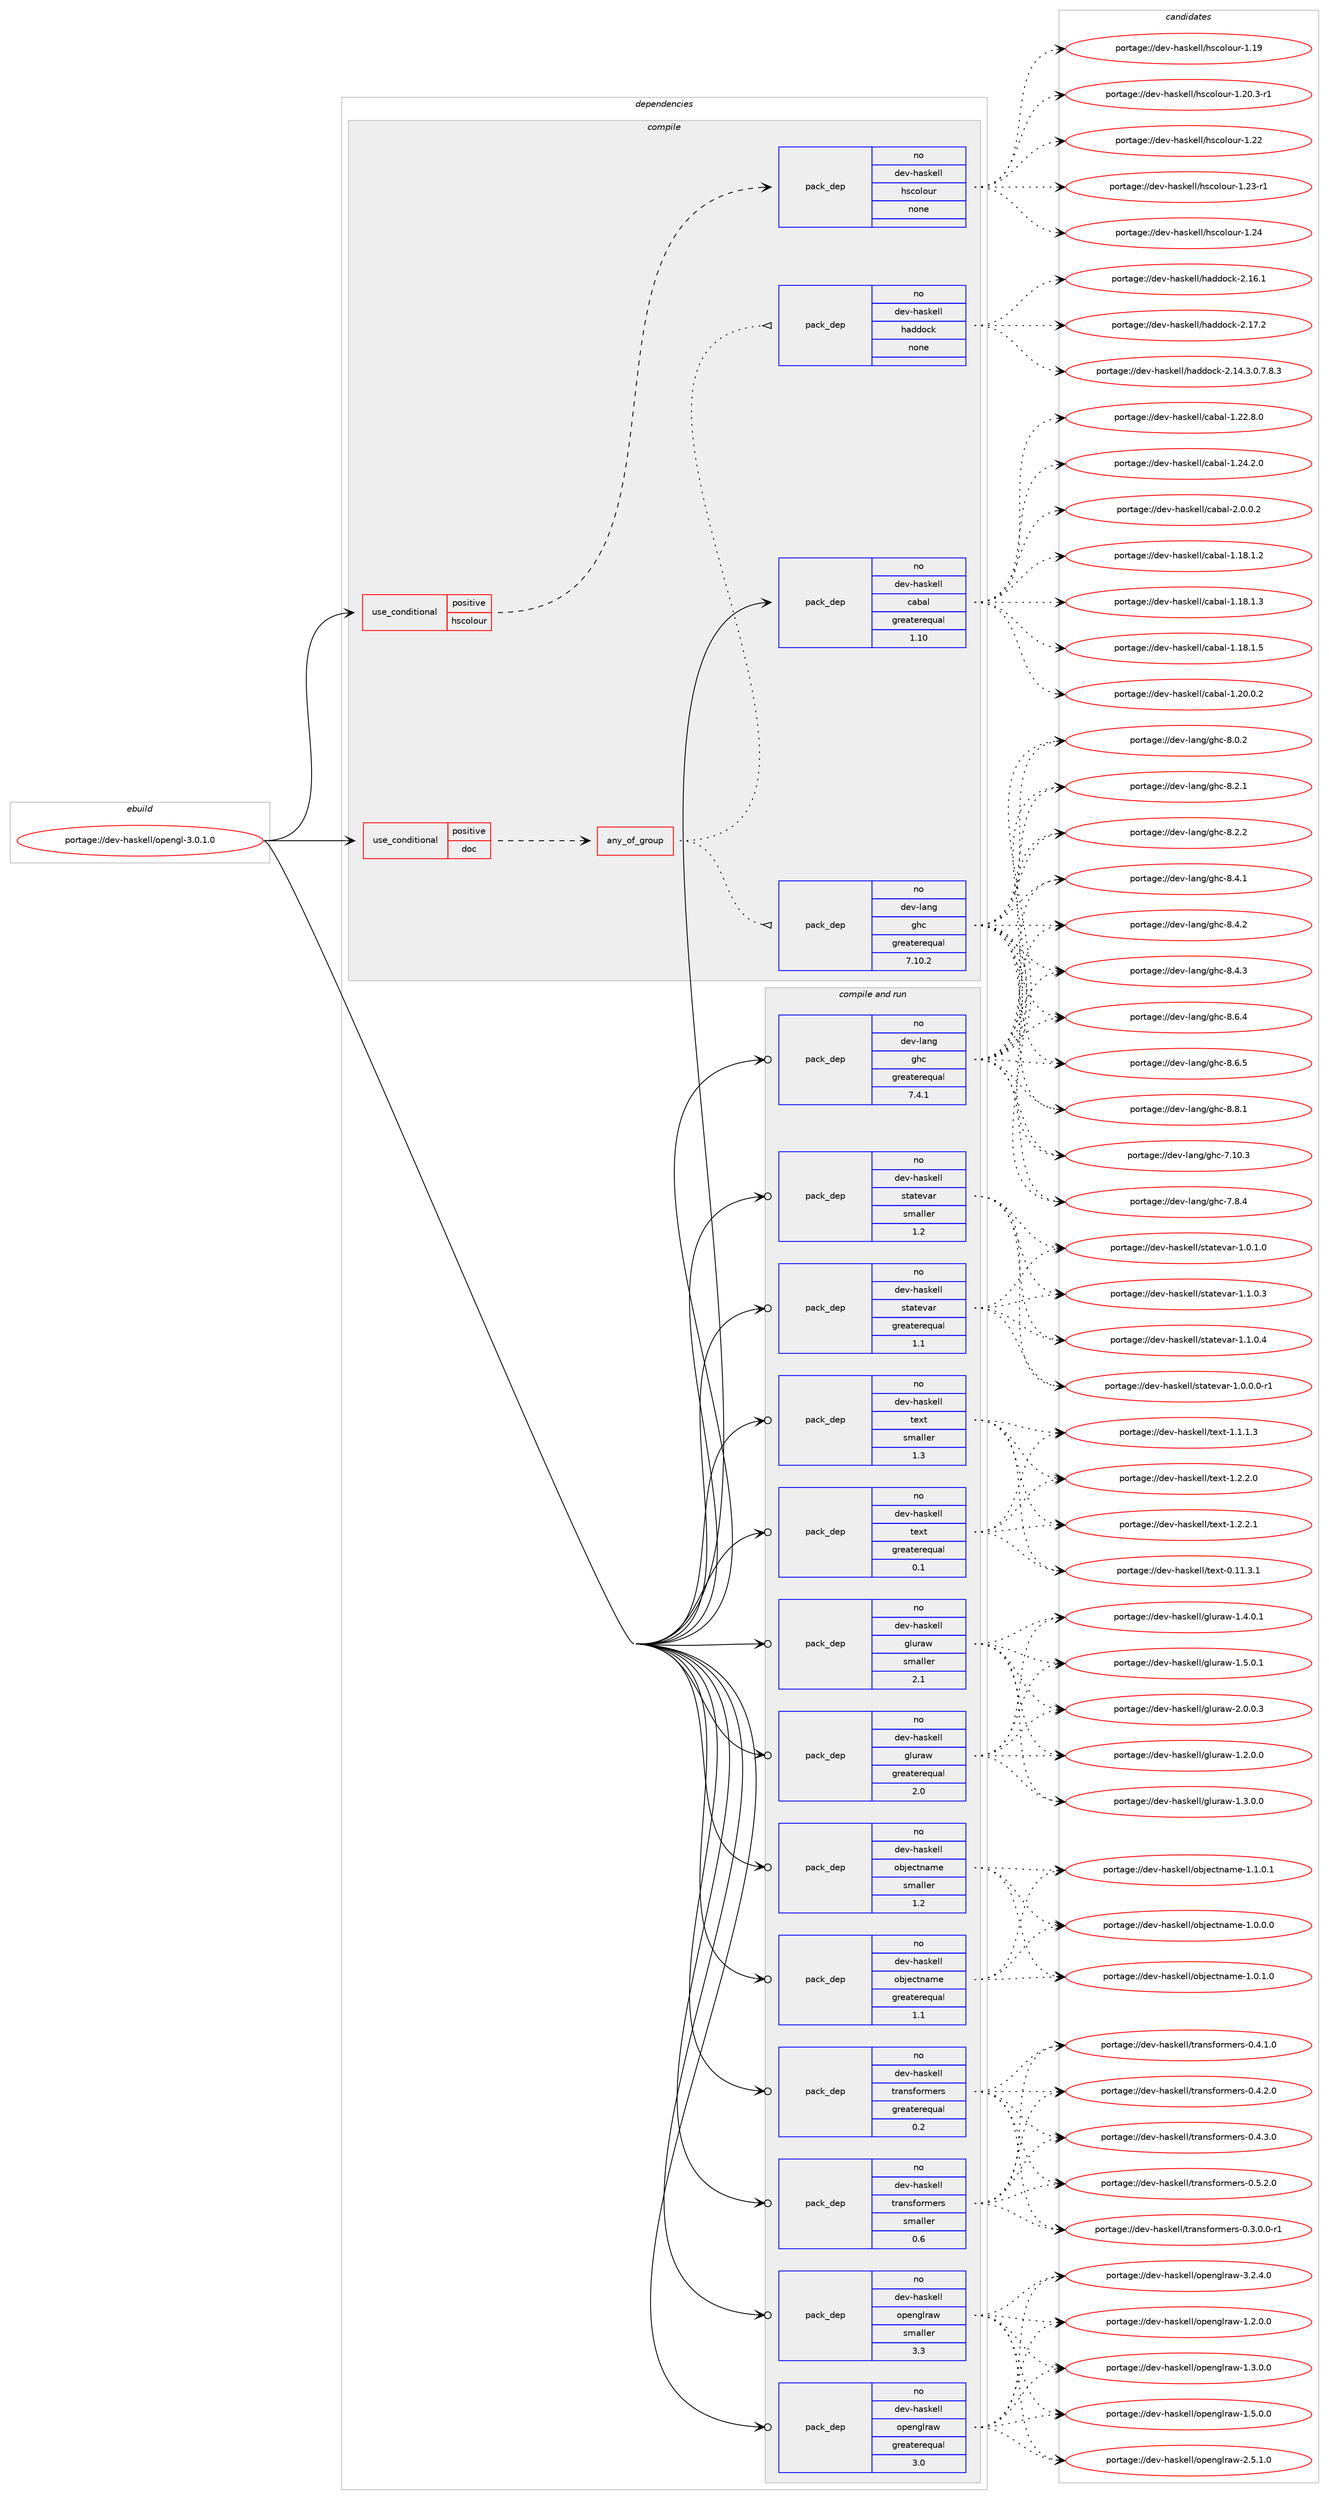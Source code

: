 digraph prolog {

# *************
# Graph options
# *************

newrank=true;
concentrate=true;
compound=true;
graph [rankdir=LR,fontname=Helvetica,fontsize=10,ranksep=1.5];#, ranksep=2.5, nodesep=0.2];
edge  [arrowhead=vee];
node  [fontname=Helvetica,fontsize=10];

# **********
# The ebuild
# **********

subgraph cluster_leftcol {
color=gray;
rank=same;
label=<<i>ebuild</i>>;
id [label="portage://dev-haskell/opengl-3.0.1.0", color=red, width=4, href="../dev-haskell/opengl-3.0.1.0.svg"];
}

# ****************
# The dependencies
# ****************

subgraph cluster_midcol {
color=gray;
label=<<i>dependencies</i>>;
subgraph cluster_compile {
fillcolor="#eeeeee";
style=filled;
label=<<i>compile</i>>;
subgraph cond16410 {
dependency75723 [label=<<TABLE BORDER="0" CELLBORDER="1" CELLSPACING="0" CELLPADDING="4"><TR><TD ROWSPAN="3" CELLPADDING="10">use_conditional</TD></TR><TR><TD>positive</TD></TR><TR><TD>doc</TD></TR></TABLE>>, shape=none, color=red];
subgraph any2108 {
dependency75724 [label=<<TABLE BORDER="0" CELLBORDER="1" CELLSPACING="0" CELLPADDING="4"><TR><TD CELLPADDING="10">any_of_group</TD></TR></TABLE>>, shape=none, color=red];subgraph pack57148 {
dependency75725 [label=<<TABLE BORDER="0" CELLBORDER="1" CELLSPACING="0" CELLPADDING="4" WIDTH="220"><TR><TD ROWSPAN="6" CELLPADDING="30">pack_dep</TD></TR><TR><TD WIDTH="110">no</TD></TR><TR><TD>dev-haskell</TD></TR><TR><TD>haddock</TD></TR><TR><TD>none</TD></TR><TR><TD></TD></TR></TABLE>>, shape=none, color=blue];
}
dependency75724:e -> dependency75725:w [weight=20,style="dotted",arrowhead="oinv"];
subgraph pack57149 {
dependency75726 [label=<<TABLE BORDER="0" CELLBORDER="1" CELLSPACING="0" CELLPADDING="4" WIDTH="220"><TR><TD ROWSPAN="6" CELLPADDING="30">pack_dep</TD></TR><TR><TD WIDTH="110">no</TD></TR><TR><TD>dev-lang</TD></TR><TR><TD>ghc</TD></TR><TR><TD>greaterequal</TD></TR><TR><TD>7.10.2</TD></TR></TABLE>>, shape=none, color=blue];
}
dependency75724:e -> dependency75726:w [weight=20,style="dotted",arrowhead="oinv"];
}
dependency75723:e -> dependency75724:w [weight=20,style="dashed",arrowhead="vee"];
}
id:e -> dependency75723:w [weight=20,style="solid",arrowhead="vee"];
subgraph cond16411 {
dependency75727 [label=<<TABLE BORDER="0" CELLBORDER="1" CELLSPACING="0" CELLPADDING="4"><TR><TD ROWSPAN="3" CELLPADDING="10">use_conditional</TD></TR><TR><TD>positive</TD></TR><TR><TD>hscolour</TD></TR></TABLE>>, shape=none, color=red];
subgraph pack57150 {
dependency75728 [label=<<TABLE BORDER="0" CELLBORDER="1" CELLSPACING="0" CELLPADDING="4" WIDTH="220"><TR><TD ROWSPAN="6" CELLPADDING="30">pack_dep</TD></TR><TR><TD WIDTH="110">no</TD></TR><TR><TD>dev-haskell</TD></TR><TR><TD>hscolour</TD></TR><TR><TD>none</TD></TR><TR><TD></TD></TR></TABLE>>, shape=none, color=blue];
}
dependency75727:e -> dependency75728:w [weight=20,style="dashed",arrowhead="vee"];
}
id:e -> dependency75727:w [weight=20,style="solid",arrowhead="vee"];
subgraph pack57151 {
dependency75729 [label=<<TABLE BORDER="0" CELLBORDER="1" CELLSPACING="0" CELLPADDING="4" WIDTH="220"><TR><TD ROWSPAN="6" CELLPADDING="30">pack_dep</TD></TR><TR><TD WIDTH="110">no</TD></TR><TR><TD>dev-haskell</TD></TR><TR><TD>cabal</TD></TR><TR><TD>greaterequal</TD></TR><TR><TD>1.10</TD></TR></TABLE>>, shape=none, color=blue];
}
id:e -> dependency75729:w [weight=20,style="solid",arrowhead="vee"];
}
subgraph cluster_compileandrun {
fillcolor="#eeeeee";
style=filled;
label=<<i>compile and run</i>>;
subgraph pack57152 {
dependency75730 [label=<<TABLE BORDER="0" CELLBORDER="1" CELLSPACING="0" CELLPADDING="4" WIDTH="220"><TR><TD ROWSPAN="6" CELLPADDING="30">pack_dep</TD></TR><TR><TD WIDTH="110">no</TD></TR><TR><TD>dev-haskell</TD></TR><TR><TD>gluraw</TD></TR><TR><TD>greaterequal</TD></TR><TR><TD>2.0</TD></TR></TABLE>>, shape=none, color=blue];
}
id:e -> dependency75730:w [weight=20,style="solid",arrowhead="odotvee"];
subgraph pack57153 {
dependency75731 [label=<<TABLE BORDER="0" CELLBORDER="1" CELLSPACING="0" CELLPADDING="4" WIDTH="220"><TR><TD ROWSPAN="6" CELLPADDING="30">pack_dep</TD></TR><TR><TD WIDTH="110">no</TD></TR><TR><TD>dev-haskell</TD></TR><TR><TD>gluraw</TD></TR><TR><TD>smaller</TD></TR><TR><TD>2.1</TD></TR></TABLE>>, shape=none, color=blue];
}
id:e -> dependency75731:w [weight=20,style="solid",arrowhead="odotvee"];
subgraph pack57154 {
dependency75732 [label=<<TABLE BORDER="0" CELLBORDER="1" CELLSPACING="0" CELLPADDING="4" WIDTH="220"><TR><TD ROWSPAN="6" CELLPADDING="30">pack_dep</TD></TR><TR><TD WIDTH="110">no</TD></TR><TR><TD>dev-haskell</TD></TR><TR><TD>objectname</TD></TR><TR><TD>greaterequal</TD></TR><TR><TD>1.1</TD></TR></TABLE>>, shape=none, color=blue];
}
id:e -> dependency75732:w [weight=20,style="solid",arrowhead="odotvee"];
subgraph pack57155 {
dependency75733 [label=<<TABLE BORDER="0" CELLBORDER="1" CELLSPACING="0" CELLPADDING="4" WIDTH="220"><TR><TD ROWSPAN="6" CELLPADDING="30">pack_dep</TD></TR><TR><TD WIDTH="110">no</TD></TR><TR><TD>dev-haskell</TD></TR><TR><TD>objectname</TD></TR><TR><TD>smaller</TD></TR><TR><TD>1.2</TD></TR></TABLE>>, shape=none, color=blue];
}
id:e -> dependency75733:w [weight=20,style="solid",arrowhead="odotvee"];
subgraph pack57156 {
dependency75734 [label=<<TABLE BORDER="0" CELLBORDER="1" CELLSPACING="0" CELLPADDING="4" WIDTH="220"><TR><TD ROWSPAN="6" CELLPADDING="30">pack_dep</TD></TR><TR><TD WIDTH="110">no</TD></TR><TR><TD>dev-haskell</TD></TR><TR><TD>openglraw</TD></TR><TR><TD>greaterequal</TD></TR><TR><TD>3.0</TD></TR></TABLE>>, shape=none, color=blue];
}
id:e -> dependency75734:w [weight=20,style="solid",arrowhead="odotvee"];
subgraph pack57157 {
dependency75735 [label=<<TABLE BORDER="0" CELLBORDER="1" CELLSPACING="0" CELLPADDING="4" WIDTH="220"><TR><TD ROWSPAN="6" CELLPADDING="30">pack_dep</TD></TR><TR><TD WIDTH="110">no</TD></TR><TR><TD>dev-haskell</TD></TR><TR><TD>openglraw</TD></TR><TR><TD>smaller</TD></TR><TR><TD>3.3</TD></TR></TABLE>>, shape=none, color=blue];
}
id:e -> dependency75735:w [weight=20,style="solid",arrowhead="odotvee"];
subgraph pack57158 {
dependency75736 [label=<<TABLE BORDER="0" CELLBORDER="1" CELLSPACING="0" CELLPADDING="4" WIDTH="220"><TR><TD ROWSPAN="6" CELLPADDING="30">pack_dep</TD></TR><TR><TD WIDTH="110">no</TD></TR><TR><TD>dev-haskell</TD></TR><TR><TD>statevar</TD></TR><TR><TD>greaterequal</TD></TR><TR><TD>1.1</TD></TR></TABLE>>, shape=none, color=blue];
}
id:e -> dependency75736:w [weight=20,style="solid",arrowhead="odotvee"];
subgraph pack57159 {
dependency75737 [label=<<TABLE BORDER="0" CELLBORDER="1" CELLSPACING="0" CELLPADDING="4" WIDTH="220"><TR><TD ROWSPAN="6" CELLPADDING="30">pack_dep</TD></TR><TR><TD WIDTH="110">no</TD></TR><TR><TD>dev-haskell</TD></TR><TR><TD>statevar</TD></TR><TR><TD>smaller</TD></TR><TR><TD>1.2</TD></TR></TABLE>>, shape=none, color=blue];
}
id:e -> dependency75737:w [weight=20,style="solid",arrowhead="odotvee"];
subgraph pack57160 {
dependency75738 [label=<<TABLE BORDER="0" CELLBORDER="1" CELLSPACING="0" CELLPADDING="4" WIDTH="220"><TR><TD ROWSPAN="6" CELLPADDING="30">pack_dep</TD></TR><TR><TD WIDTH="110">no</TD></TR><TR><TD>dev-haskell</TD></TR><TR><TD>text</TD></TR><TR><TD>greaterequal</TD></TR><TR><TD>0.1</TD></TR></TABLE>>, shape=none, color=blue];
}
id:e -> dependency75738:w [weight=20,style="solid",arrowhead="odotvee"];
subgraph pack57161 {
dependency75739 [label=<<TABLE BORDER="0" CELLBORDER="1" CELLSPACING="0" CELLPADDING="4" WIDTH="220"><TR><TD ROWSPAN="6" CELLPADDING="30">pack_dep</TD></TR><TR><TD WIDTH="110">no</TD></TR><TR><TD>dev-haskell</TD></TR><TR><TD>text</TD></TR><TR><TD>smaller</TD></TR><TR><TD>1.3</TD></TR></TABLE>>, shape=none, color=blue];
}
id:e -> dependency75739:w [weight=20,style="solid",arrowhead="odotvee"];
subgraph pack57162 {
dependency75740 [label=<<TABLE BORDER="0" CELLBORDER="1" CELLSPACING="0" CELLPADDING="4" WIDTH="220"><TR><TD ROWSPAN="6" CELLPADDING="30">pack_dep</TD></TR><TR><TD WIDTH="110">no</TD></TR><TR><TD>dev-haskell</TD></TR><TR><TD>transformers</TD></TR><TR><TD>greaterequal</TD></TR><TR><TD>0.2</TD></TR></TABLE>>, shape=none, color=blue];
}
id:e -> dependency75740:w [weight=20,style="solid",arrowhead="odotvee"];
subgraph pack57163 {
dependency75741 [label=<<TABLE BORDER="0" CELLBORDER="1" CELLSPACING="0" CELLPADDING="4" WIDTH="220"><TR><TD ROWSPAN="6" CELLPADDING="30">pack_dep</TD></TR><TR><TD WIDTH="110">no</TD></TR><TR><TD>dev-haskell</TD></TR><TR><TD>transformers</TD></TR><TR><TD>smaller</TD></TR><TR><TD>0.6</TD></TR></TABLE>>, shape=none, color=blue];
}
id:e -> dependency75741:w [weight=20,style="solid",arrowhead="odotvee"];
subgraph pack57164 {
dependency75742 [label=<<TABLE BORDER="0" CELLBORDER="1" CELLSPACING="0" CELLPADDING="4" WIDTH="220"><TR><TD ROWSPAN="6" CELLPADDING="30">pack_dep</TD></TR><TR><TD WIDTH="110">no</TD></TR><TR><TD>dev-lang</TD></TR><TR><TD>ghc</TD></TR><TR><TD>greaterequal</TD></TR><TR><TD>7.4.1</TD></TR></TABLE>>, shape=none, color=blue];
}
id:e -> dependency75742:w [weight=20,style="solid",arrowhead="odotvee"];
}
subgraph cluster_run {
fillcolor="#eeeeee";
style=filled;
label=<<i>run</i>>;
}
}

# **************
# The candidates
# **************

subgraph cluster_choices {
rank=same;
color=gray;
label=<<i>candidates</i>>;

subgraph choice57148 {
color=black;
nodesep=1;
choiceportage1001011184510497115107101108108471049710010011199107455046495246514648465546564651 [label="portage://dev-haskell/haddock-2.14.3.0.7.8.3", color=red, width=4,href="../dev-haskell/haddock-2.14.3.0.7.8.3.svg"];
choiceportage100101118451049711510710110810847104971001001119910745504649544649 [label="portage://dev-haskell/haddock-2.16.1", color=red, width=4,href="../dev-haskell/haddock-2.16.1.svg"];
choiceportage100101118451049711510710110810847104971001001119910745504649554650 [label="portage://dev-haskell/haddock-2.17.2", color=red, width=4,href="../dev-haskell/haddock-2.17.2.svg"];
dependency75725:e -> choiceportage1001011184510497115107101108108471049710010011199107455046495246514648465546564651:w [style=dotted,weight="100"];
dependency75725:e -> choiceportage100101118451049711510710110810847104971001001119910745504649544649:w [style=dotted,weight="100"];
dependency75725:e -> choiceportage100101118451049711510710110810847104971001001119910745504649554650:w [style=dotted,weight="100"];
}
subgraph choice57149 {
color=black;
nodesep=1;
choiceportage1001011184510897110103471031049945554649484651 [label="portage://dev-lang/ghc-7.10.3", color=red, width=4,href="../dev-lang/ghc-7.10.3.svg"];
choiceportage10010111845108971101034710310499455546564652 [label="portage://dev-lang/ghc-7.8.4", color=red, width=4,href="../dev-lang/ghc-7.8.4.svg"];
choiceportage10010111845108971101034710310499455646484650 [label="portage://dev-lang/ghc-8.0.2", color=red, width=4,href="../dev-lang/ghc-8.0.2.svg"];
choiceportage10010111845108971101034710310499455646504649 [label="portage://dev-lang/ghc-8.2.1", color=red, width=4,href="../dev-lang/ghc-8.2.1.svg"];
choiceportage10010111845108971101034710310499455646504650 [label="portage://dev-lang/ghc-8.2.2", color=red, width=4,href="../dev-lang/ghc-8.2.2.svg"];
choiceportage10010111845108971101034710310499455646524649 [label="portage://dev-lang/ghc-8.4.1", color=red, width=4,href="../dev-lang/ghc-8.4.1.svg"];
choiceportage10010111845108971101034710310499455646524650 [label="portage://dev-lang/ghc-8.4.2", color=red, width=4,href="../dev-lang/ghc-8.4.2.svg"];
choiceportage10010111845108971101034710310499455646524651 [label="portage://dev-lang/ghc-8.4.3", color=red, width=4,href="../dev-lang/ghc-8.4.3.svg"];
choiceportage10010111845108971101034710310499455646544652 [label="portage://dev-lang/ghc-8.6.4", color=red, width=4,href="../dev-lang/ghc-8.6.4.svg"];
choiceportage10010111845108971101034710310499455646544653 [label="portage://dev-lang/ghc-8.6.5", color=red, width=4,href="../dev-lang/ghc-8.6.5.svg"];
choiceportage10010111845108971101034710310499455646564649 [label="portage://dev-lang/ghc-8.8.1", color=red, width=4,href="../dev-lang/ghc-8.8.1.svg"];
dependency75726:e -> choiceportage1001011184510897110103471031049945554649484651:w [style=dotted,weight="100"];
dependency75726:e -> choiceportage10010111845108971101034710310499455546564652:w [style=dotted,weight="100"];
dependency75726:e -> choiceportage10010111845108971101034710310499455646484650:w [style=dotted,weight="100"];
dependency75726:e -> choiceportage10010111845108971101034710310499455646504649:w [style=dotted,weight="100"];
dependency75726:e -> choiceportage10010111845108971101034710310499455646504650:w [style=dotted,weight="100"];
dependency75726:e -> choiceportage10010111845108971101034710310499455646524649:w [style=dotted,weight="100"];
dependency75726:e -> choiceportage10010111845108971101034710310499455646524650:w [style=dotted,weight="100"];
dependency75726:e -> choiceportage10010111845108971101034710310499455646524651:w [style=dotted,weight="100"];
dependency75726:e -> choiceportage10010111845108971101034710310499455646544652:w [style=dotted,weight="100"];
dependency75726:e -> choiceportage10010111845108971101034710310499455646544653:w [style=dotted,weight="100"];
dependency75726:e -> choiceportage10010111845108971101034710310499455646564649:w [style=dotted,weight="100"];
}
subgraph choice57150 {
color=black;
nodesep=1;
choiceportage100101118451049711510710110810847104115991111081111171144549464957 [label="portage://dev-haskell/hscolour-1.19", color=red, width=4,href="../dev-haskell/hscolour-1.19.svg"];
choiceportage10010111845104971151071011081084710411599111108111117114454946504846514511449 [label="portage://dev-haskell/hscolour-1.20.3-r1", color=red, width=4,href="../dev-haskell/hscolour-1.20.3-r1.svg"];
choiceportage100101118451049711510710110810847104115991111081111171144549465050 [label="portage://dev-haskell/hscolour-1.22", color=red, width=4,href="../dev-haskell/hscolour-1.22.svg"];
choiceportage1001011184510497115107101108108471041159911110811111711445494650514511449 [label="portage://dev-haskell/hscolour-1.23-r1", color=red, width=4,href="../dev-haskell/hscolour-1.23-r1.svg"];
choiceportage100101118451049711510710110810847104115991111081111171144549465052 [label="portage://dev-haskell/hscolour-1.24", color=red, width=4,href="../dev-haskell/hscolour-1.24.svg"];
dependency75728:e -> choiceportage100101118451049711510710110810847104115991111081111171144549464957:w [style=dotted,weight="100"];
dependency75728:e -> choiceportage10010111845104971151071011081084710411599111108111117114454946504846514511449:w [style=dotted,weight="100"];
dependency75728:e -> choiceportage100101118451049711510710110810847104115991111081111171144549465050:w [style=dotted,weight="100"];
dependency75728:e -> choiceportage1001011184510497115107101108108471041159911110811111711445494650514511449:w [style=dotted,weight="100"];
dependency75728:e -> choiceportage100101118451049711510710110810847104115991111081111171144549465052:w [style=dotted,weight="100"];
}
subgraph choice57151 {
color=black;
nodesep=1;
choiceportage10010111845104971151071011081084799979897108454946495646494650 [label="portage://dev-haskell/cabal-1.18.1.2", color=red, width=4,href="../dev-haskell/cabal-1.18.1.2.svg"];
choiceportage10010111845104971151071011081084799979897108454946495646494651 [label="portage://dev-haskell/cabal-1.18.1.3", color=red, width=4,href="../dev-haskell/cabal-1.18.1.3.svg"];
choiceportage10010111845104971151071011081084799979897108454946495646494653 [label="portage://dev-haskell/cabal-1.18.1.5", color=red, width=4,href="../dev-haskell/cabal-1.18.1.5.svg"];
choiceportage10010111845104971151071011081084799979897108454946504846484650 [label="portage://dev-haskell/cabal-1.20.0.2", color=red, width=4,href="../dev-haskell/cabal-1.20.0.2.svg"];
choiceportage10010111845104971151071011081084799979897108454946505046564648 [label="portage://dev-haskell/cabal-1.22.8.0", color=red, width=4,href="../dev-haskell/cabal-1.22.8.0.svg"];
choiceportage10010111845104971151071011081084799979897108454946505246504648 [label="portage://dev-haskell/cabal-1.24.2.0", color=red, width=4,href="../dev-haskell/cabal-1.24.2.0.svg"];
choiceportage100101118451049711510710110810847999798971084550464846484650 [label="portage://dev-haskell/cabal-2.0.0.2", color=red, width=4,href="../dev-haskell/cabal-2.0.0.2.svg"];
dependency75729:e -> choiceportage10010111845104971151071011081084799979897108454946495646494650:w [style=dotted,weight="100"];
dependency75729:e -> choiceportage10010111845104971151071011081084799979897108454946495646494651:w [style=dotted,weight="100"];
dependency75729:e -> choiceportage10010111845104971151071011081084799979897108454946495646494653:w [style=dotted,weight="100"];
dependency75729:e -> choiceportage10010111845104971151071011081084799979897108454946504846484650:w [style=dotted,weight="100"];
dependency75729:e -> choiceportage10010111845104971151071011081084799979897108454946505046564648:w [style=dotted,weight="100"];
dependency75729:e -> choiceportage10010111845104971151071011081084799979897108454946505246504648:w [style=dotted,weight="100"];
dependency75729:e -> choiceportage100101118451049711510710110810847999798971084550464846484650:w [style=dotted,weight="100"];
}
subgraph choice57152 {
color=black;
nodesep=1;
choiceportage100101118451049711510710110810847103108117114971194549465046484648 [label="portage://dev-haskell/gluraw-1.2.0.0", color=red, width=4,href="../dev-haskell/gluraw-1.2.0.0.svg"];
choiceportage100101118451049711510710110810847103108117114971194549465146484648 [label="portage://dev-haskell/gluraw-1.3.0.0", color=red, width=4,href="../dev-haskell/gluraw-1.3.0.0.svg"];
choiceportage100101118451049711510710110810847103108117114971194549465246484649 [label="portage://dev-haskell/gluraw-1.4.0.1", color=red, width=4,href="../dev-haskell/gluraw-1.4.0.1.svg"];
choiceportage100101118451049711510710110810847103108117114971194549465346484649 [label="portage://dev-haskell/gluraw-1.5.0.1", color=red, width=4,href="../dev-haskell/gluraw-1.5.0.1.svg"];
choiceportage100101118451049711510710110810847103108117114971194550464846484651 [label="portage://dev-haskell/gluraw-2.0.0.3", color=red, width=4,href="../dev-haskell/gluraw-2.0.0.3.svg"];
dependency75730:e -> choiceportage100101118451049711510710110810847103108117114971194549465046484648:w [style=dotted,weight="100"];
dependency75730:e -> choiceportage100101118451049711510710110810847103108117114971194549465146484648:w [style=dotted,weight="100"];
dependency75730:e -> choiceportage100101118451049711510710110810847103108117114971194549465246484649:w [style=dotted,weight="100"];
dependency75730:e -> choiceportage100101118451049711510710110810847103108117114971194549465346484649:w [style=dotted,weight="100"];
dependency75730:e -> choiceportage100101118451049711510710110810847103108117114971194550464846484651:w [style=dotted,weight="100"];
}
subgraph choice57153 {
color=black;
nodesep=1;
choiceportage100101118451049711510710110810847103108117114971194549465046484648 [label="portage://dev-haskell/gluraw-1.2.0.0", color=red, width=4,href="../dev-haskell/gluraw-1.2.0.0.svg"];
choiceportage100101118451049711510710110810847103108117114971194549465146484648 [label="portage://dev-haskell/gluraw-1.3.0.0", color=red, width=4,href="../dev-haskell/gluraw-1.3.0.0.svg"];
choiceportage100101118451049711510710110810847103108117114971194549465246484649 [label="portage://dev-haskell/gluraw-1.4.0.1", color=red, width=4,href="../dev-haskell/gluraw-1.4.0.1.svg"];
choiceportage100101118451049711510710110810847103108117114971194549465346484649 [label="portage://dev-haskell/gluraw-1.5.0.1", color=red, width=4,href="../dev-haskell/gluraw-1.5.0.1.svg"];
choiceportage100101118451049711510710110810847103108117114971194550464846484651 [label="portage://dev-haskell/gluraw-2.0.0.3", color=red, width=4,href="../dev-haskell/gluraw-2.0.0.3.svg"];
dependency75731:e -> choiceportage100101118451049711510710110810847103108117114971194549465046484648:w [style=dotted,weight="100"];
dependency75731:e -> choiceportage100101118451049711510710110810847103108117114971194549465146484648:w [style=dotted,weight="100"];
dependency75731:e -> choiceportage100101118451049711510710110810847103108117114971194549465246484649:w [style=dotted,weight="100"];
dependency75731:e -> choiceportage100101118451049711510710110810847103108117114971194549465346484649:w [style=dotted,weight="100"];
dependency75731:e -> choiceportage100101118451049711510710110810847103108117114971194550464846484651:w [style=dotted,weight="100"];
}
subgraph choice57154 {
color=black;
nodesep=1;
choiceportage1001011184510497115107101108108471119810610199116110971091014549464846484648 [label="portage://dev-haskell/objectname-1.0.0.0", color=red, width=4,href="../dev-haskell/objectname-1.0.0.0.svg"];
choiceportage1001011184510497115107101108108471119810610199116110971091014549464846494648 [label="portage://dev-haskell/objectname-1.0.1.0", color=red, width=4,href="../dev-haskell/objectname-1.0.1.0.svg"];
choiceportage1001011184510497115107101108108471119810610199116110971091014549464946484649 [label="portage://dev-haskell/objectname-1.1.0.1", color=red, width=4,href="../dev-haskell/objectname-1.1.0.1.svg"];
dependency75732:e -> choiceportage1001011184510497115107101108108471119810610199116110971091014549464846484648:w [style=dotted,weight="100"];
dependency75732:e -> choiceportage1001011184510497115107101108108471119810610199116110971091014549464846494648:w [style=dotted,weight="100"];
dependency75732:e -> choiceportage1001011184510497115107101108108471119810610199116110971091014549464946484649:w [style=dotted,weight="100"];
}
subgraph choice57155 {
color=black;
nodesep=1;
choiceportage1001011184510497115107101108108471119810610199116110971091014549464846484648 [label="portage://dev-haskell/objectname-1.0.0.0", color=red, width=4,href="../dev-haskell/objectname-1.0.0.0.svg"];
choiceportage1001011184510497115107101108108471119810610199116110971091014549464846494648 [label="portage://dev-haskell/objectname-1.0.1.0", color=red, width=4,href="../dev-haskell/objectname-1.0.1.0.svg"];
choiceportage1001011184510497115107101108108471119810610199116110971091014549464946484649 [label="portage://dev-haskell/objectname-1.1.0.1", color=red, width=4,href="../dev-haskell/objectname-1.1.0.1.svg"];
dependency75733:e -> choiceportage1001011184510497115107101108108471119810610199116110971091014549464846484648:w [style=dotted,weight="100"];
dependency75733:e -> choiceportage1001011184510497115107101108108471119810610199116110971091014549464846494648:w [style=dotted,weight="100"];
dependency75733:e -> choiceportage1001011184510497115107101108108471119810610199116110971091014549464946484649:w [style=dotted,weight="100"];
}
subgraph choice57156 {
color=black;
nodesep=1;
choiceportage100101118451049711510710110810847111112101110103108114971194549465046484648 [label="portage://dev-haskell/openglraw-1.2.0.0", color=red, width=4,href="../dev-haskell/openglraw-1.2.0.0.svg"];
choiceportage100101118451049711510710110810847111112101110103108114971194549465146484648 [label="portage://dev-haskell/openglraw-1.3.0.0", color=red, width=4,href="../dev-haskell/openglraw-1.3.0.0.svg"];
choiceportage100101118451049711510710110810847111112101110103108114971194549465346484648 [label="portage://dev-haskell/openglraw-1.5.0.0", color=red, width=4,href="../dev-haskell/openglraw-1.5.0.0.svg"];
choiceportage100101118451049711510710110810847111112101110103108114971194550465346494648 [label="portage://dev-haskell/openglraw-2.5.1.0", color=red, width=4,href="../dev-haskell/openglraw-2.5.1.0.svg"];
choiceportage100101118451049711510710110810847111112101110103108114971194551465046524648 [label="portage://dev-haskell/openglraw-3.2.4.0", color=red, width=4,href="../dev-haskell/openglraw-3.2.4.0.svg"];
dependency75734:e -> choiceportage100101118451049711510710110810847111112101110103108114971194549465046484648:w [style=dotted,weight="100"];
dependency75734:e -> choiceportage100101118451049711510710110810847111112101110103108114971194549465146484648:w [style=dotted,weight="100"];
dependency75734:e -> choiceportage100101118451049711510710110810847111112101110103108114971194549465346484648:w [style=dotted,weight="100"];
dependency75734:e -> choiceportage100101118451049711510710110810847111112101110103108114971194550465346494648:w [style=dotted,weight="100"];
dependency75734:e -> choiceportage100101118451049711510710110810847111112101110103108114971194551465046524648:w [style=dotted,weight="100"];
}
subgraph choice57157 {
color=black;
nodesep=1;
choiceportage100101118451049711510710110810847111112101110103108114971194549465046484648 [label="portage://dev-haskell/openglraw-1.2.0.0", color=red, width=4,href="../dev-haskell/openglraw-1.2.0.0.svg"];
choiceportage100101118451049711510710110810847111112101110103108114971194549465146484648 [label="portage://dev-haskell/openglraw-1.3.0.0", color=red, width=4,href="../dev-haskell/openglraw-1.3.0.0.svg"];
choiceportage100101118451049711510710110810847111112101110103108114971194549465346484648 [label="portage://dev-haskell/openglraw-1.5.0.0", color=red, width=4,href="../dev-haskell/openglraw-1.5.0.0.svg"];
choiceportage100101118451049711510710110810847111112101110103108114971194550465346494648 [label="portage://dev-haskell/openglraw-2.5.1.0", color=red, width=4,href="../dev-haskell/openglraw-2.5.1.0.svg"];
choiceportage100101118451049711510710110810847111112101110103108114971194551465046524648 [label="portage://dev-haskell/openglraw-3.2.4.0", color=red, width=4,href="../dev-haskell/openglraw-3.2.4.0.svg"];
dependency75735:e -> choiceportage100101118451049711510710110810847111112101110103108114971194549465046484648:w [style=dotted,weight="100"];
dependency75735:e -> choiceportage100101118451049711510710110810847111112101110103108114971194549465146484648:w [style=dotted,weight="100"];
dependency75735:e -> choiceportage100101118451049711510710110810847111112101110103108114971194549465346484648:w [style=dotted,weight="100"];
dependency75735:e -> choiceportage100101118451049711510710110810847111112101110103108114971194550465346494648:w [style=dotted,weight="100"];
dependency75735:e -> choiceportage100101118451049711510710110810847111112101110103108114971194551465046524648:w [style=dotted,weight="100"];
}
subgraph choice57158 {
color=black;
nodesep=1;
choiceportage100101118451049711510710110810847115116971161011189711445494648464846484511449 [label="portage://dev-haskell/statevar-1.0.0.0-r1", color=red, width=4,href="../dev-haskell/statevar-1.0.0.0-r1.svg"];
choiceportage10010111845104971151071011081084711511697116101118971144549464846494648 [label="portage://dev-haskell/statevar-1.0.1.0", color=red, width=4,href="../dev-haskell/statevar-1.0.1.0.svg"];
choiceportage10010111845104971151071011081084711511697116101118971144549464946484651 [label="portage://dev-haskell/statevar-1.1.0.3", color=red, width=4,href="../dev-haskell/statevar-1.1.0.3.svg"];
choiceportage10010111845104971151071011081084711511697116101118971144549464946484652 [label="portage://dev-haskell/statevar-1.1.0.4", color=red, width=4,href="../dev-haskell/statevar-1.1.0.4.svg"];
dependency75736:e -> choiceportage100101118451049711510710110810847115116971161011189711445494648464846484511449:w [style=dotted,weight="100"];
dependency75736:e -> choiceportage10010111845104971151071011081084711511697116101118971144549464846494648:w [style=dotted,weight="100"];
dependency75736:e -> choiceportage10010111845104971151071011081084711511697116101118971144549464946484651:w [style=dotted,weight="100"];
dependency75736:e -> choiceportage10010111845104971151071011081084711511697116101118971144549464946484652:w [style=dotted,weight="100"];
}
subgraph choice57159 {
color=black;
nodesep=1;
choiceportage100101118451049711510710110810847115116971161011189711445494648464846484511449 [label="portage://dev-haskell/statevar-1.0.0.0-r1", color=red, width=4,href="../dev-haskell/statevar-1.0.0.0-r1.svg"];
choiceportage10010111845104971151071011081084711511697116101118971144549464846494648 [label="portage://dev-haskell/statevar-1.0.1.0", color=red, width=4,href="../dev-haskell/statevar-1.0.1.0.svg"];
choiceportage10010111845104971151071011081084711511697116101118971144549464946484651 [label="portage://dev-haskell/statevar-1.1.0.3", color=red, width=4,href="../dev-haskell/statevar-1.1.0.3.svg"];
choiceportage10010111845104971151071011081084711511697116101118971144549464946484652 [label="portage://dev-haskell/statevar-1.1.0.4", color=red, width=4,href="../dev-haskell/statevar-1.1.0.4.svg"];
dependency75737:e -> choiceportage100101118451049711510710110810847115116971161011189711445494648464846484511449:w [style=dotted,weight="100"];
dependency75737:e -> choiceportage10010111845104971151071011081084711511697116101118971144549464846494648:w [style=dotted,weight="100"];
dependency75737:e -> choiceportage10010111845104971151071011081084711511697116101118971144549464946484651:w [style=dotted,weight="100"];
dependency75737:e -> choiceportage10010111845104971151071011081084711511697116101118971144549464946484652:w [style=dotted,weight="100"];
}
subgraph choice57160 {
color=black;
nodesep=1;
choiceportage100101118451049711510710110810847116101120116454846494946514649 [label="portage://dev-haskell/text-0.11.3.1", color=red, width=4,href="../dev-haskell/text-0.11.3.1.svg"];
choiceportage1001011184510497115107101108108471161011201164549464946494651 [label="portage://dev-haskell/text-1.1.1.3", color=red, width=4,href="../dev-haskell/text-1.1.1.3.svg"];
choiceportage1001011184510497115107101108108471161011201164549465046504648 [label="portage://dev-haskell/text-1.2.2.0", color=red, width=4,href="../dev-haskell/text-1.2.2.0.svg"];
choiceportage1001011184510497115107101108108471161011201164549465046504649 [label="portage://dev-haskell/text-1.2.2.1", color=red, width=4,href="../dev-haskell/text-1.2.2.1.svg"];
dependency75738:e -> choiceportage100101118451049711510710110810847116101120116454846494946514649:w [style=dotted,weight="100"];
dependency75738:e -> choiceportage1001011184510497115107101108108471161011201164549464946494651:w [style=dotted,weight="100"];
dependency75738:e -> choiceportage1001011184510497115107101108108471161011201164549465046504648:w [style=dotted,weight="100"];
dependency75738:e -> choiceportage1001011184510497115107101108108471161011201164549465046504649:w [style=dotted,weight="100"];
}
subgraph choice57161 {
color=black;
nodesep=1;
choiceportage100101118451049711510710110810847116101120116454846494946514649 [label="portage://dev-haskell/text-0.11.3.1", color=red, width=4,href="../dev-haskell/text-0.11.3.1.svg"];
choiceportage1001011184510497115107101108108471161011201164549464946494651 [label="portage://dev-haskell/text-1.1.1.3", color=red, width=4,href="../dev-haskell/text-1.1.1.3.svg"];
choiceportage1001011184510497115107101108108471161011201164549465046504648 [label="portage://dev-haskell/text-1.2.2.0", color=red, width=4,href="../dev-haskell/text-1.2.2.0.svg"];
choiceportage1001011184510497115107101108108471161011201164549465046504649 [label="portage://dev-haskell/text-1.2.2.1", color=red, width=4,href="../dev-haskell/text-1.2.2.1.svg"];
dependency75739:e -> choiceportage100101118451049711510710110810847116101120116454846494946514649:w [style=dotted,weight="100"];
dependency75739:e -> choiceportage1001011184510497115107101108108471161011201164549464946494651:w [style=dotted,weight="100"];
dependency75739:e -> choiceportage1001011184510497115107101108108471161011201164549465046504648:w [style=dotted,weight="100"];
dependency75739:e -> choiceportage1001011184510497115107101108108471161011201164549465046504649:w [style=dotted,weight="100"];
}
subgraph choice57162 {
color=black;
nodesep=1;
choiceportage1001011184510497115107101108108471161149711011510211111410910111411545484651464846484511449 [label="portage://dev-haskell/transformers-0.3.0.0-r1", color=red, width=4,href="../dev-haskell/transformers-0.3.0.0-r1.svg"];
choiceportage100101118451049711510710110810847116114971101151021111141091011141154548465246494648 [label="portage://dev-haskell/transformers-0.4.1.0", color=red, width=4,href="../dev-haskell/transformers-0.4.1.0.svg"];
choiceportage100101118451049711510710110810847116114971101151021111141091011141154548465246504648 [label="portage://dev-haskell/transformers-0.4.2.0", color=red, width=4,href="../dev-haskell/transformers-0.4.2.0.svg"];
choiceportage100101118451049711510710110810847116114971101151021111141091011141154548465246514648 [label="portage://dev-haskell/transformers-0.4.3.0", color=red, width=4,href="../dev-haskell/transformers-0.4.3.0.svg"];
choiceportage100101118451049711510710110810847116114971101151021111141091011141154548465346504648 [label="portage://dev-haskell/transformers-0.5.2.0", color=red, width=4,href="../dev-haskell/transformers-0.5.2.0.svg"];
dependency75740:e -> choiceportage1001011184510497115107101108108471161149711011510211111410910111411545484651464846484511449:w [style=dotted,weight="100"];
dependency75740:e -> choiceportage100101118451049711510710110810847116114971101151021111141091011141154548465246494648:w [style=dotted,weight="100"];
dependency75740:e -> choiceportage100101118451049711510710110810847116114971101151021111141091011141154548465246504648:w [style=dotted,weight="100"];
dependency75740:e -> choiceportage100101118451049711510710110810847116114971101151021111141091011141154548465246514648:w [style=dotted,weight="100"];
dependency75740:e -> choiceportage100101118451049711510710110810847116114971101151021111141091011141154548465346504648:w [style=dotted,weight="100"];
}
subgraph choice57163 {
color=black;
nodesep=1;
choiceportage1001011184510497115107101108108471161149711011510211111410910111411545484651464846484511449 [label="portage://dev-haskell/transformers-0.3.0.0-r1", color=red, width=4,href="../dev-haskell/transformers-0.3.0.0-r1.svg"];
choiceportage100101118451049711510710110810847116114971101151021111141091011141154548465246494648 [label="portage://dev-haskell/transformers-0.4.1.0", color=red, width=4,href="../dev-haskell/transformers-0.4.1.0.svg"];
choiceportage100101118451049711510710110810847116114971101151021111141091011141154548465246504648 [label="portage://dev-haskell/transformers-0.4.2.0", color=red, width=4,href="../dev-haskell/transformers-0.4.2.0.svg"];
choiceportage100101118451049711510710110810847116114971101151021111141091011141154548465246514648 [label="portage://dev-haskell/transformers-0.4.3.0", color=red, width=4,href="../dev-haskell/transformers-0.4.3.0.svg"];
choiceportage100101118451049711510710110810847116114971101151021111141091011141154548465346504648 [label="portage://dev-haskell/transformers-0.5.2.0", color=red, width=4,href="../dev-haskell/transformers-0.5.2.0.svg"];
dependency75741:e -> choiceportage1001011184510497115107101108108471161149711011510211111410910111411545484651464846484511449:w [style=dotted,weight="100"];
dependency75741:e -> choiceportage100101118451049711510710110810847116114971101151021111141091011141154548465246494648:w [style=dotted,weight="100"];
dependency75741:e -> choiceportage100101118451049711510710110810847116114971101151021111141091011141154548465246504648:w [style=dotted,weight="100"];
dependency75741:e -> choiceportage100101118451049711510710110810847116114971101151021111141091011141154548465246514648:w [style=dotted,weight="100"];
dependency75741:e -> choiceportage100101118451049711510710110810847116114971101151021111141091011141154548465346504648:w [style=dotted,weight="100"];
}
subgraph choice57164 {
color=black;
nodesep=1;
choiceportage1001011184510897110103471031049945554649484651 [label="portage://dev-lang/ghc-7.10.3", color=red, width=4,href="../dev-lang/ghc-7.10.3.svg"];
choiceportage10010111845108971101034710310499455546564652 [label="portage://dev-lang/ghc-7.8.4", color=red, width=4,href="../dev-lang/ghc-7.8.4.svg"];
choiceportage10010111845108971101034710310499455646484650 [label="portage://dev-lang/ghc-8.0.2", color=red, width=4,href="../dev-lang/ghc-8.0.2.svg"];
choiceportage10010111845108971101034710310499455646504649 [label="portage://dev-lang/ghc-8.2.1", color=red, width=4,href="../dev-lang/ghc-8.2.1.svg"];
choiceportage10010111845108971101034710310499455646504650 [label="portage://dev-lang/ghc-8.2.2", color=red, width=4,href="../dev-lang/ghc-8.2.2.svg"];
choiceportage10010111845108971101034710310499455646524649 [label="portage://dev-lang/ghc-8.4.1", color=red, width=4,href="../dev-lang/ghc-8.4.1.svg"];
choiceportage10010111845108971101034710310499455646524650 [label="portage://dev-lang/ghc-8.4.2", color=red, width=4,href="../dev-lang/ghc-8.4.2.svg"];
choiceportage10010111845108971101034710310499455646524651 [label="portage://dev-lang/ghc-8.4.3", color=red, width=4,href="../dev-lang/ghc-8.4.3.svg"];
choiceportage10010111845108971101034710310499455646544652 [label="portage://dev-lang/ghc-8.6.4", color=red, width=4,href="../dev-lang/ghc-8.6.4.svg"];
choiceportage10010111845108971101034710310499455646544653 [label="portage://dev-lang/ghc-8.6.5", color=red, width=4,href="../dev-lang/ghc-8.6.5.svg"];
choiceportage10010111845108971101034710310499455646564649 [label="portage://dev-lang/ghc-8.8.1", color=red, width=4,href="../dev-lang/ghc-8.8.1.svg"];
dependency75742:e -> choiceportage1001011184510897110103471031049945554649484651:w [style=dotted,weight="100"];
dependency75742:e -> choiceportage10010111845108971101034710310499455546564652:w [style=dotted,weight="100"];
dependency75742:e -> choiceportage10010111845108971101034710310499455646484650:w [style=dotted,weight="100"];
dependency75742:e -> choiceportage10010111845108971101034710310499455646504649:w [style=dotted,weight="100"];
dependency75742:e -> choiceportage10010111845108971101034710310499455646504650:w [style=dotted,weight="100"];
dependency75742:e -> choiceportage10010111845108971101034710310499455646524649:w [style=dotted,weight="100"];
dependency75742:e -> choiceportage10010111845108971101034710310499455646524650:w [style=dotted,weight="100"];
dependency75742:e -> choiceportage10010111845108971101034710310499455646524651:w [style=dotted,weight="100"];
dependency75742:e -> choiceportage10010111845108971101034710310499455646544652:w [style=dotted,weight="100"];
dependency75742:e -> choiceportage10010111845108971101034710310499455646544653:w [style=dotted,weight="100"];
dependency75742:e -> choiceportage10010111845108971101034710310499455646564649:w [style=dotted,weight="100"];
}
}

}
